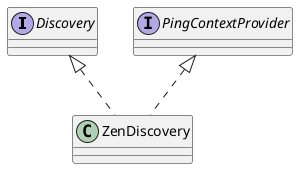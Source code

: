 @startuml

interface Discovery{

}

interface PingContextProvider{

}

class ZenDiscovery implements Discovery, PingContextProvider{

}

@enduml